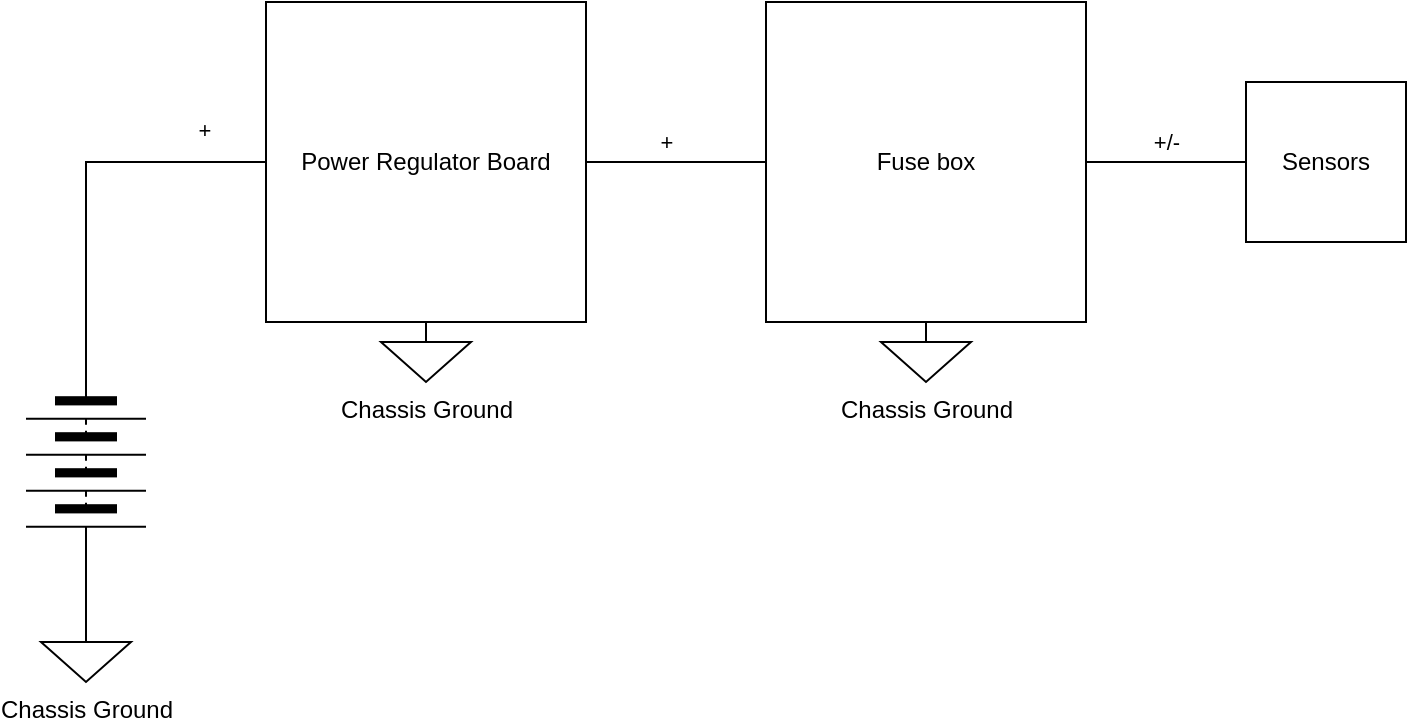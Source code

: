 <mxfile version="24.7.17">
  <diagram name="Page-1" id="Nk6nnuZ2H_mtRv-XkNLO">
    <mxGraphModel dx="1026" dy="772" grid="1" gridSize="10" guides="1" tooltips="1" connect="1" arrows="1" fold="1" page="1" pageScale="1" pageWidth="850" pageHeight="1100" math="0" shadow="0">
      <root>
        <mxCell id="0" />
        <mxCell id="1" parent="0" />
        <mxCell id="gJO2D1-hQXrOZjUZBcMq-5" style="edgeStyle=orthogonalEdgeStyle;rounded=0;orthogonalLoop=1;jettySize=auto;html=1;exitX=0;exitY=0.5;exitDx=0;exitDy=0;entryX=0;entryY=0.5;entryDx=0;entryDy=0;endArrow=none;endFill=0;" edge="1" parent="1" source="gJO2D1-hQXrOZjUZBcMq-1" target="gJO2D1-hQXrOZjUZBcMq-4">
          <mxGeometry relative="1" as="geometry" />
        </mxCell>
        <mxCell id="gJO2D1-hQXrOZjUZBcMq-6" value="+/-" style="edgeLabel;html=1;align=center;verticalAlign=middle;resizable=0;points=[];" vertex="1" connectable="0" parent="gJO2D1-hQXrOZjUZBcMq-5">
          <mxGeometry x="0.137" y="-3" relative="1" as="geometry">
            <mxPoint x="532" y="-13" as="offset" />
          </mxGeometry>
        </mxCell>
        <mxCell id="gJO2D1-hQXrOZjUZBcMq-1" value="" style="pointerEvents=1;verticalLabelPosition=bottom;shadow=0;dashed=0;align=center;html=1;verticalAlign=top;shape=mxgraph.electrical.miscellaneous.batteryStack;direction=south;" vertex="1" parent="1">
          <mxGeometry x="110" y="380" width="60" height="100" as="geometry" />
        </mxCell>
        <mxCell id="gJO2D1-hQXrOZjUZBcMq-3" style="edgeStyle=orthogonalEdgeStyle;rounded=0;orthogonalLoop=1;jettySize=auto;html=1;entryX=1;entryY=0.5;entryDx=0;entryDy=0;endArrow=none;endFill=0;" edge="1" parent="1" source="gJO2D1-hQXrOZjUZBcMq-2" target="gJO2D1-hQXrOZjUZBcMq-1">
          <mxGeometry relative="1" as="geometry" />
        </mxCell>
        <mxCell id="gJO2D1-hQXrOZjUZBcMq-2" value="Chassis Ground" style="pointerEvents=1;verticalLabelPosition=bottom;shadow=0;dashed=0;align=center;html=1;verticalAlign=top;shape=mxgraph.electrical.signal_sources.signal_ground;" vertex="1" parent="1">
          <mxGeometry x="117.5" y="510" width="45" height="30" as="geometry" />
        </mxCell>
        <mxCell id="gJO2D1-hQXrOZjUZBcMq-11" style="edgeStyle=orthogonalEdgeStyle;rounded=0;orthogonalLoop=1;jettySize=auto;html=1;exitX=1;exitY=0.5;exitDx=0;exitDy=0;entryX=0;entryY=0.5;entryDx=0;entryDy=0;endArrow=none;endFill=0;" edge="1" parent="1" source="gJO2D1-hQXrOZjUZBcMq-4" target="gJO2D1-hQXrOZjUZBcMq-8">
          <mxGeometry relative="1" as="geometry" />
        </mxCell>
        <mxCell id="gJO2D1-hQXrOZjUZBcMq-16" value="+" style="edgeLabel;html=1;align=center;verticalAlign=middle;resizable=0;points=[];" vertex="1" connectable="0" parent="gJO2D1-hQXrOZjUZBcMq-11">
          <mxGeometry x="-0.178" y="-1" relative="1" as="geometry">
            <mxPoint x="3" y="-11" as="offset" />
          </mxGeometry>
        </mxCell>
        <mxCell id="gJO2D1-hQXrOZjUZBcMq-4" value="Power Regulator Board" style="whiteSpace=wrap;html=1;aspect=fixed;" vertex="1" parent="1">
          <mxGeometry x="230" y="200" width="160" height="160" as="geometry" />
        </mxCell>
        <mxCell id="gJO2D1-hQXrOZjUZBcMq-7" value="Chassis Ground" style="pointerEvents=1;verticalLabelPosition=bottom;shadow=0;dashed=0;align=center;html=1;verticalAlign=top;shape=mxgraph.electrical.signal_sources.signal_ground;" vertex="1" parent="1">
          <mxGeometry x="287.5" y="360" width="45" height="30" as="geometry" />
        </mxCell>
        <mxCell id="gJO2D1-hQXrOZjUZBcMq-14" style="edgeStyle=orthogonalEdgeStyle;rounded=0;orthogonalLoop=1;jettySize=auto;html=1;exitX=1;exitY=0.5;exitDx=0;exitDy=0;entryX=0;entryY=0.5;entryDx=0;entryDy=0;endArrow=none;endFill=0;" edge="1" parent="1" source="gJO2D1-hQXrOZjUZBcMq-8" target="gJO2D1-hQXrOZjUZBcMq-13">
          <mxGeometry relative="1" as="geometry" />
        </mxCell>
        <mxCell id="gJO2D1-hQXrOZjUZBcMq-8" value="Fuse box" style="whiteSpace=wrap;html=1;aspect=fixed;" vertex="1" parent="1">
          <mxGeometry x="480" y="200" width="160" height="160" as="geometry" />
        </mxCell>
        <mxCell id="gJO2D1-hQXrOZjUZBcMq-12" value="Chassis Ground" style="pointerEvents=1;verticalLabelPosition=bottom;shadow=0;dashed=0;align=center;html=1;verticalAlign=top;shape=mxgraph.electrical.signal_sources.signal_ground;" vertex="1" parent="1">
          <mxGeometry x="537.5" y="360" width="45" height="30" as="geometry" />
        </mxCell>
        <mxCell id="gJO2D1-hQXrOZjUZBcMq-13" value="Sensors" style="whiteSpace=wrap;html=1;aspect=fixed;" vertex="1" parent="1">
          <mxGeometry x="720" y="240" width="80" height="80" as="geometry" />
        </mxCell>
        <mxCell id="gJO2D1-hQXrOZjUZBcMq-15" value="+" style="edgeLabel;html=1;align=center;verticalAlign=middle;resizable=0;points=[];" vertex="1" connectable="0" parent="1">
          <mxGeometry x="200" y="270" as="geometry">
            <mxPoint x="-1" y="-6" as="offset" />
          </mxGeometry>
        </mxCell>
      </root>
    </mxGraphModel>
  </diagram>
</mxfile>
